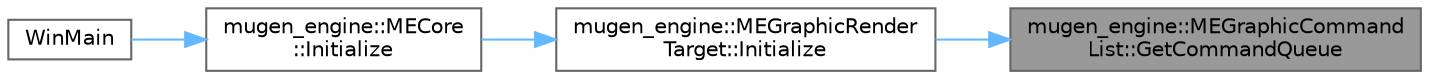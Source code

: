 digraph "mugen_engine::MEGraphicCommandList::GetCommandQueue"
{
 // LATEX_PDF_SIZE
  bgcolor="transparent";
  edge [fontname=Helvetica,fontsize=10,labelfontname=Helvetica,labelfontsize=10];
  node [fontname=Helvetica,fontsize=10,shape=box,height=0.2,width=0.4];
  rankdir="RL";
  Node1 [id="Node000001",label="mugen_engine::MEGraphicCommand\lList::GetCommandQueue",height=0.2,width=0.4,color="gray40", fillcolor="grey60", style="filled", fontcolor="black",tooltip="コマンドキューの生ポインタを取得"];
  Node1 -> Node2 [id="edge1_Node000001_Node000002",dir="back",color="steelblue1",style="solid",tooltip=" "];
  Node2 [id="Node000002",label="mugen_engine::MEGraphicRender\lTarget::Initialize",height=0.2,width=0.4,color="grey40", fillcolor="white", style="filled",URL="$classmugen__engine_1_1_m_e_graphic_render_target.html#a5d2d2e522feacbbe565d9c38aa8b229b",tooltip="初期化"];
  Node2 -> Node3 [id="edge2_Node000002_Node000003",dir="back",color="steelblue1",style="solid",tooltip=" "];
  Node3 [id="Node000003",label="mugen_engine::MECore\l::Initialize",height=0.2,width=0.4,color="grey40", fillcolor="white", style="filled",URL="$classmugen__engine_1_1_m_e_core.html#a5c11ae146be6ee69d4b66f2f44d1b984",tooltip="最初に必ず呼び出す初期化処理"];
  Node3 -> Node4 [id="edge3_Node000003_Node000004",dir="back",color="steelblue1",style="solid",tooltip=" "];
  Node4 [id="Node000004",label="WinMain",height=0.2,width=0.4,color="grey40", fillcolor="white", style="filled",URL="$main_8cpp.html#aa9f5bde5a38da1ef0ae63e9a5a567411",tooltip=" "];
}
